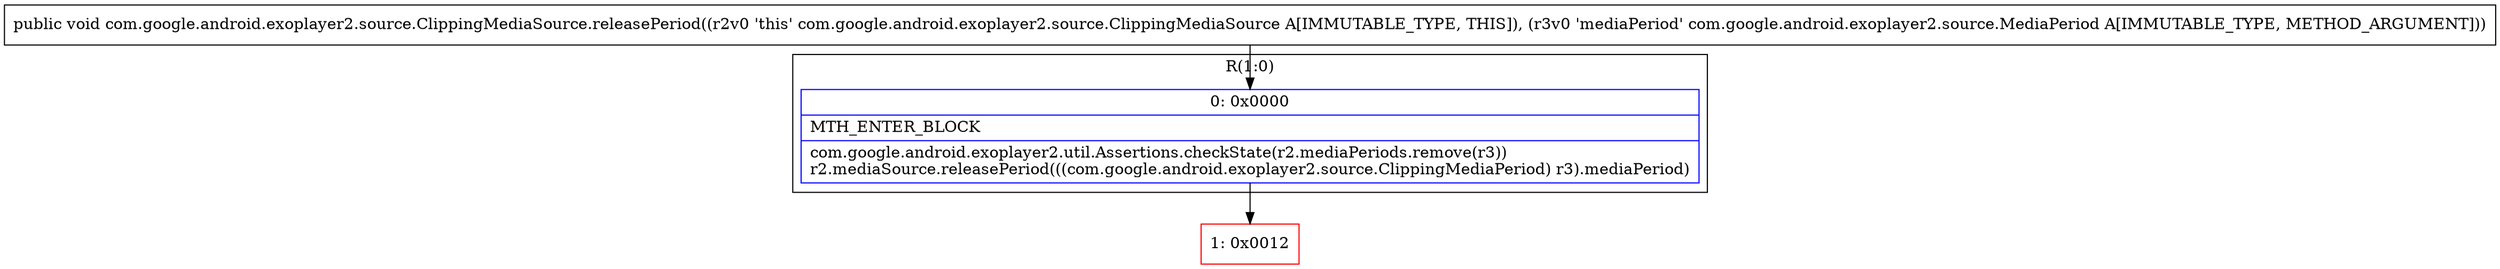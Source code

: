 digraph "CFG forcom.google.android.exoplayer2.source.ClippingMediaSource.releasePeriod(Lcom\/google\/android\/exoplayer2\/source\/MediaPeriod;)V" {
subgraph cluster_Region_343403180 {
label = "R(1:0)";
node [shape=record,color=blue];
Node_0 [shape=record,label="{0\:\ 0x0000|MTH_ENTER_BLOCK\l|com.google.android.exoplayer2.util.Assertions.checkState(r2.mediaPeriods.remove(r3))\lr2.mediaSource.releasePeriod(((com.google.android.exoplayer2.source.ClippingMediaPeriod) r3).mediaPeriod)\l}"];
}
Node_1 [shape=record,color=red,label="{1\:\ 0x0012}"];
MethodNode[shape=record,label="{public void com.google.android.exoplayer2.source.ClippingMediaSource.releasePeriod((r2v0 'this' com.google.android.exoplayer2.source.ClippingMediaSource A[IMMUTABLE_TYPE, THIS]), (r3v0 'mediaPeriod' com.google.android.exoplayer2.source.MediaPeriod A[IMMUTABLE_TYPE, METHOD_ARGUMENT])) }"];
MethodNode -> Node_0;
Node_0 -> Node_1;
}

